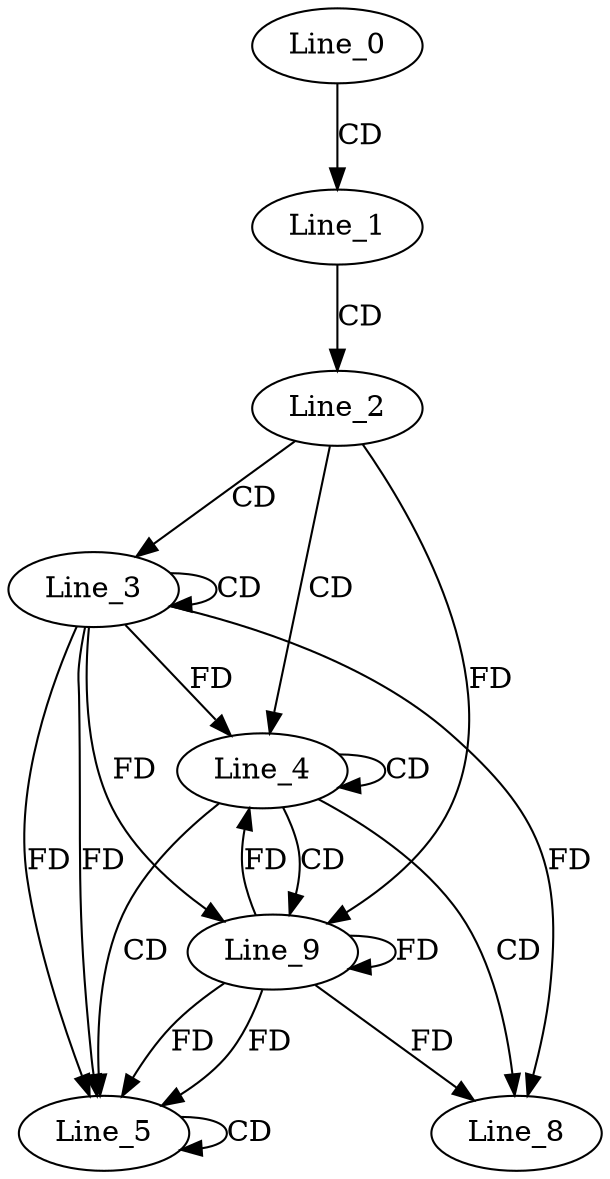 digraph G {
  Line_0;
  Line_1;
  Line_2;
  Line_3;
  Line_3;
  Line_4;
  Line_5;
  Line_5;
  Line_8;
  Line_9;
  Line_9;
  Line_0 -> Line_1 [ label="CD" ];
  Line_1 -> Line_2 [ label="CD" ];
  Line_2 -> Line_3 [ label="CD" ];
  Line_3 -> Line_3 [ label="CD" ];
  Line_2 -> Line_4 [ label="CD" ];
  Line_4 -> Line_4 [ label="CD" ];
  Line_3 -> Line_4 [ label="FD" ];
  Line_4 -> Line_5 [ label="CD" ];
  Line_3 -> Line_5 [ label="FD" ];
  Line_5 -> Line_5 [ label="CD" ];
  Line_3 -> Line_5 [ label="FD" ];
  Line_4 -> Line_8 [ label="CD" ];
  Line_3 -> Line_8 [ label="FD" ];
  Line_4 -> Line_9 [ label="CD" ];
  Line_9 -> Line_9 [ label="FD" ];
  Line_3 -> Line_9 [ label="FD" ];
  Line_2 -> Line_9 [ label="FD" ];
  Line_9 -> Line_4 [ label="FD" ];
  Line_9 -> Line_5 [ label="FD" ];
  Line_9 -> Line_5 [ label="FD" ];
  Line_9 -> Line_8 [ label="FD" ];
}
